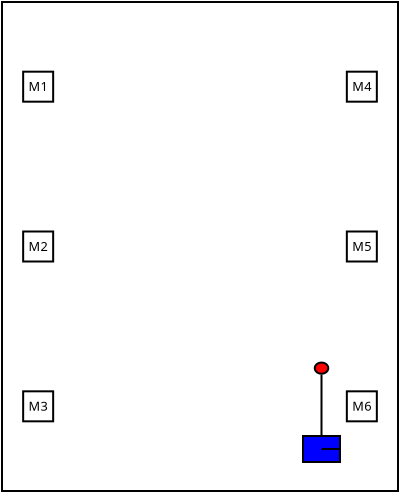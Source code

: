 <?xml version="1.0" encoding="UTF-8"?>
<dia:diagram xmlns:dia="http://www.lysator.liu.se/~alla/dia/">
  <dia:layer name="Background" visible="true" active="true">
    <dia:object type="Standard - Box" version="0" id="O0">
      <dia:attribute name="obj_pos">
        <dia:point val="17.75,4.55"/>
      </dia:attribute>
      <dia:attribute name="obj_bb">
        <dia:rectangle val="17.7,4.5;37.6,29.05"/>
      </dia:attribute>
      <dia:attribute name="elem_corner">
        <dia:point val="17.75,4.55"/>
      </dia:attribute>
      <dia:attribute name="elem_width">
        <dia:real val="19.8"/>
      </dia:attribute>
      <dia:attribute name="elem_height">
        <dia:real val="24.45"/>
      </dia:attribute>
      <dia:attribute name="show_background">
        <dia:boolean val="true"/>
      </dia:attribute>
    </dia:object>
    <dia:group>
      <dia:group>
        <dia:group>
          <dia:object type="Standard - Box" version="0" id="O1">
            <dia:attribute name="obj_pos">
              <dia:point val="18.808,8.034"/>
            </dia:attribute>
            <dia:attribute name="obj_bb">
              <dia:rectangle val="18.758,7.984;20.358,9.584"/>
            </dia:attribute>
            <dia:attribute name="elem_corner">
              <dia:point val="18.808,8.034"/>
            </dia:attribute>
            <dia:attribute name="elem_width">
              <dia:real val="1.5"/>
            </dia:attribute>
            <dia:attribute name="elem_height">
              <dia:real val="1.5"/>
            </dia:attribute>
            <dia:attribute name="show_background">
              <dia:boolean val="true"/>
            </dia:attribute>
          </dia:object>
          <dia:object type="Standard - Text" version="1" id="O2">
            <dia:attribute name="obj_pos">
              <dia:point val="19.078,9.005"/>
            </dia:attribute>
            <dia:attribute name="obj_bb">
              <dia:rectangle val="19.078,8.41;20.038,9.158"/>
            </dia:attribute>
            <dia:attribute name="text">
              <dia:composite type="text">
                <dia:attribute name="string">
                  <dia:string>#M1#</dia:string>
                </dia:attribute>
                <dia:attribute name="font">
                  <dia:font family="sans" style="0" name="Helvetica"/>
                </dia:attribute>
                <dia:attribute name="height">
                  <dia:real val="0.8"/>
                </dia:attribute>
                <dia:attribute name="pos">
                  <dia:point val="19.078,9.005"/>
                </dia:attribute>
                <dia:attribute name="color">
                  <dia:color val="#000000"/>
                </dia:attribute>
                <dia:attribute name="alignment">
                  <dia:enum val="0"/>
                </dia:attribute>
              </dia:composite>
            </dia:attribute>
            <dia:attribute name="valign">
              <dia:enum val="3"/>
            </dia:attribute>
          </dia:object>
        </dia:group>
        <dia:group>
          <dia:object type="Standard - Box" version="0" id="O3">
            <dia:attribute name="obj_pos">
              <dia:point val="34.992,8.034"/>
            </dia:attribute>
            <dia:attribute name="obj_bb">
              <dia:rectangle val="34.942,7.984;36.542,9.584"/>
            </dia:attribute>
            <dia:attribute name="elem_corner">
              <dia:point val="34.992,8.034"/>
            </dia:attribute>
            <dia:attribute name="elem_width">
              <dia:real val="1.5"/>
            </dia:attribute>
            <dia:attribute name="elem_height">
              <dia:real val="1.5"/>
            </dia:attribute>
            <dia:attribute name="show_background">
              <dia:boolean val="true"/>
            </dia:attribute>
          </dia:object>
          <dia:object type="Standard - Text" version="1" id="O4">
            <dia:attribute name="obj_pos">
              <dia:point val="35.262,9.005"/>
            </dia:attribute>
            <dia:attribute name="obj_bb">
              <dia:rectangle val="35.262,8.41;36.222,9.158"/>
            </dia:attribute>
            <dia:attribute name="text">
              <dia:composite type="text">
                <dia:attribute name="string">
                  <dia:string>#M4#</dia:string>
                </dia:attribute>
                <dia:attribute name="font">
                  <dia:font family="sans" style="0" name="Helvetica"/>
                </dia:attribute>
                <dia:attribute name="height">
                  <dia:real val="0.8"/>
                </dia:attribute>
                <dia:attribute name="pos">
                  <dia:point val="35.262,9.005"/>
                </dia:attribute>
                <dia:attribute name="color">
                  <dia:color val="#000000"/>
                </dia:attribute>
                <dia:attribute name="alignment">
                  <dia:enum val="0"/>
                </dia:attribute>
              </dia:composite>
            </dia:attribute>
            <dia:attribute name="valign">
              <dia:enum val="3"/>
            </dia:attribute>
          </dia:object>
        </dia:group>
      </dia:group>
      <dia:group>
        <dia:group>
          <dia:object type="Standard - Box" version="0" id="O5">
            <dia:attribute name="obj_pos">
              <dia:point val="18.808,16.025"/>
            </dia:attribute>
            <dia:attribute name="obj_bb">
              <dia:rectangle val="18.758,15.975;20.358,17.575"/>
            </dia:attribute>
            <dia:attribute name="elem_corner">
              <dia:point val="18.808,16.025"/>
            </dia:attribute>
            <dia:attribute name="elem_width">
              <dia:real val="1.5"/>
            </dia:attribute>
            <dia:attribute name="elem_height">
              <dia:real val="1.5"/>
            </dia:attribute>
            <dia:attribute name="show_background">
              <dia:boolean val="true"/>
            </dia:attribute>
          </dia:object>
          <dia:object type="Standard - Text" version="1" id="O6">
            <dia:attribute name="obj_pos">
              <dia:point val="19.078,16.996"/>
            </dia:attribute>
            <dia:attribute name="obj_bb">
              <dia:rectangle val="19.078,16.401;20.038,17.149"/>
            </dia:attribute>
            <dia:attribute name="text">
              <dia:composite type="text">
                <dia:attribute name="string">
                  <dia:string>#M2#</dia:string>
                </dia:attribute>
                <dia:attribute name="font">
                  <dia:font family="sans" style="0" name="Helvetica"/>
                </dia:attribute>
                <dia:attribute name="height">
                  <dia:real val="0.8"/>
                </dia:attribute>
                <dia:attribute name="pos">
                  <dia:point val="19.078,16.996"/>
                </dia:attribute>
                <dia:attribute name="color">
                  <dia:color val="#000000"/>
                </dia:attribute>
                <dia:attribute name="alignment">
                  <dia:enum val="0"/>
                </dia:attribute>
              </dia:composite>
            </dia:attribute>
            <dia:attribute name="valign">
              <dia:enum val="3"/>
            </dia:attribute>
          </dia:object>
        </dia:group>
        <dia:group>
          <dia:object type="Standard - Box" version="0" id="O7">
            <dia:attribute name="obj_pos">
              <dia:point val="34.992,16.025"/>
            </dia:attribute>
            <dia:attribute name="obj_bb">
              <dia:rectangle val="34.942,15.975;36.542,17.575"/>
            </dia:attribute>
            <dia:attribute name="elem_corner">
              <dia:point val="34.992,16.025"/>
            </dia:attribute>
            <dia:attribute name="elem_width">
              <dia:real val="1.5"/>
            </dia:attribute>
            <dia:attribute name="elem_height">
              <dia:real val="1.5"/>
            </dia:attribute>
            <dia:attribute name="show_background">
              <dia:boolean val="true"/>
            </dia:attribute>
          </dia:object>
          <dia:object type="Standard - Text" version="1" id="O8">
            <dia:attribute name="obj_pos">
              <dia:point val="35.262,16.996"/>
            </dia:attribute>
            <dia:attribute name="obj_bb">
              <dia:rectangle val="35.262,16.401;36.222,17.149"/>
            </dia:attribute>
            <dia:attribute name="text">
              <dia:composite type="text">
                <dia:attribute name="string">
                  <dia:string>#M5#</dia:string>
                </dia:attribute>
                <dia:attribute name="font">
                  <dia:font family="sans" style="0" name="Helvetica"/>
                </dia:attribute>
                <dia:attribute name="height">
                  <dia:real val="0.8"/>
                </dia:attribute>
                <dia:attribute name="pos">
                  <dia:point val="35.262,16.996"/>
                </dia:attribute>
                <dia:attribute name="color">
                  <dia:color val="#000000"/>
                </dia:attribute>
                <dia:attribute name="alignment">
                  <dia:enum val="0"/>
                </dia:attribute>
              </dia:composite>
            </dia:attribute>
            <dia:attribute name="valign">
              <dia:enum val="3"/>
            </dia:attribute>
          </dia:object>
        </dia:group>
      </dia:group>
      <dia:group>
        <dia:group>
          <dia:object type="Standard - Box" version="0" id="O9">
            <dia:attribute name="obj_pos">
              <dia:point val="18.808,24.016"/>
            </dia:attribute>
            <dia:attribute name="obj_bb">
              <dia:rectangle val="18.758,23.966;20.358,25.566"/>
            </dia:attribute>
            <dia:attribute name="elem_corner">
              <dia:point val="18.808,24.016"/>
            </dia:attribute>
            <dia:attribute name="elem_width">
              <dia:real val="1.5"/>
            </dia:attribute>
            <dia:attribute name="elem_height">
              <dia:real val="1.5"/>
            </dia:attribute>
            <dia:attribute name="show_background">
              <dia:boolean val="true"/>
            </dia:attribute>
          </dia:object>
          <dia:object type="Standard - Text" version="1" id="O10">
            <dia:attribute name="obj_pos">
              <dia:point val="19.078,24.988"/>
            </dia:attribute>
            <dia:attribute name="obj_bb">
              <dia:rectangle val="19.078,24.392;20.038,25.14"/>
            </dia:attribute>
            <dia:attribute name="text">
              <dia:composite type="text">
                <dia:attribute name="string">
                  <dia:string>#M3#</dia:string>
                </dia:attribute>
                <dia:attribute name="font">
                  <dia:font family="sans" style="0" name="Helvetica"/>
                </dia:attribute>
                <dia:attribute name="height">
                  <dia:real val="0.8"/>
                </dia:attribute>
                <dia:attribute name="pos">
                  <dia:point val="19.078,24.988"/>
                </dia:attribute>
                <dia:attribute name="color">
                  <dia:color val="#000000"/>
                </dia:attribute>
                <dia:attribute name="alignment">
                  <dia:enum val="0"/>
                </dia:attribute>
              </dia:composite>
            </dia:attribute>
            <dia:attribute name="valign">
              <dia:enum val="3"/>
            </dia:attribute>
          </dia:object>
        </dia:group>
        <dia:group>
          <dia:object type="Standard - Box" version="0" id="O11">
            <dia:attribute name="obj_pos">
              <dia:point val="34.992,24.016"/>
            </dia:attribute>
            <dia:attribute name="obj_bb">
              <dia:rectangle val="34.942,23.966;36.542,25.566"/>
            </dia:attribute>
            <dia:attribute name="elem_corner">
              <dia:point val="34.992,24.016"/>
            </dia:attribute>
            <dia:attribute name="elem_width">
              <dia:real val="1.5"/>
            </dia:attribute>
            <dia:attribute name="elem_height">
              <dia:real val="1.5"/>
            </dia:attribute>
            <dia:attribute name="show_background">
              <dia:boolean val="true"/>
            </dia:attribute>
          </dia:object>
          <dia:object type="Standard - Text" version="1" id="O12">
            <dia:attribute name="obj_pos">
              <dia:point val="35.262,24.988"/>
            </dia:attribute>
            <dia:attribute name="obj_bb">
              <dia:rectangle val="35.262,24.392;36.222,25.14"/>
            </dia:attribute>
            <dia:attribute name="text">
              <dia:composite type="text">
                <dia:attribute name="string">
                  <dia:string>#M6#</dia:string>
                </dia:attribute>
                <dia:attribute name="font">
                  <dia:font family="sans" style="0" name="Helvetica"/>
                </dia:attribute>
                <dia:attribute name="height">
                  <dia:real val="0.8"/>
                </dia:attribute>
                <dia:attribute name="pos">
                  <dia:point val="35.262,24.988"/>
                </dia:attribute>
                <dia:attribute name="color">
                  <dia:color val="#000000"/>
                </dia:attribute>
                <dia:attribute name="alignment">
                  <dia:enum val="0"/>
                </dia:attribute>
              </dia:composite>
            </dia:attribute>
            <dia:attribute name="valign">
              <dia:enum val="3"/>
            </dia:attribute>
          </dia:object>
        </dia:group>
      </dia:group>
    </dia:group>
    <dia:object type="Standard - Box" version="0" id="O13">
      <dia:attribute name="obj_pos">
        <dia:point val="32.8,26.25"/>
      </dia:attribute>
      <dia:attribute name="obj_bb">
        <dia:rectangle val="32.75,26.2;34.7,27.6"/>
      </dia:attribute>
      <dia:attribute name="elem_corner">
        <dia:point val="32.8,26.25"/>
      </dia:attribute>
      <dia:attribute name="elem_width">
        <dia:real val="1.85"/>
      </dia:attribute>
      <dia:attribute name="elem_height">
        <dia:real val="1.3"/>
      </dia:attribute>
      <dia:attribute name="inner_color">
        <dia:color val="#0000ff"/>
      </dia:attribute>
      <dia:attribute name="show_background">
        <dia:boolean val="true"/>
      </dia:attribute>
    </dia:object>
    <dia:object type="Standard - Line" version="0" id="O14">
      <dia:attribute name="obj_pos">
        <dia:point val="34.6,26.9"/>
      </dia:attribute>
      <dia:attribute name="obj_bb">
        <dia:rectangle val="33.675,26.85;34.65,26.95"/>
      </dia:attribute>
      <dia:attribute name="conn_endpoints">
        <dia:point val="34.6,26.9"/>
        <dia:point val="33.725,26.9"/>
      </dia:attribute>
      <dia:attribute name="numcp">
        <dia:int val="1"/>
      </dia:attribute>
      <dia:connections>
        <dia:connection handle="0" to="O13" connection="3"/>
        <dia:connection handle="1" to="O13" connection="8"/>
      </dia:connections>
    </dia:object>
    <dia:object type="Standard - PolyLine" version="0" id="O15">
      <dia:attribute name="obj_pos">
        <dia:point val="27.65,16.775"/>
      </dia:attribute>
      <dia:attribute name="obj_bb">
        <dia:rectangle val="27.65,16.775;27.65,16.775"/>
      </dia:attribute>
      <dia:attribute name="poly_points">
        <dia:point val="27.65,16.775"/>
        <dia:point val="27.65,16.775"/>
      </dia:attribute>
      <dia:connections>
        <dia:connection handle="0" to="O0" connection="8"/>
        <dia:connection handle="1" to="O0" connection="8"/>
      </dia:connections>
    </dia:object>
    <dia:object type="Standard - PolyLine" version="0" id="O16">
      <dia:attribute name="obj_pos">
        <dia:point val="27.65,16.775"/>
      </dia:attribute>
      <dia:attribute name="obj_bb">
        <dia:rectangle val="27.65,16.775;27.65,16.775"/>
      </dia:attribute>
      <dia:attribute name="poly_points">
        <dia:point val="27.65,16.775"/>
        <dia:point val="27.65,16.775"/>
      </dia:attribute>
      <dia:connections>
        <dia:connection handle="0" to="O0" connection="8"/>
        <dia:connection handle="1" to="O0" connection="8"/>
      </dia:connections>
    </dia:object>
    <dia:object type="Standard - Line" version="0" id="O17">
      <dia:attribute name="obj_pos">
        <dia:point val="33.725,26.2"/>
      </dia:attribute>
      <dia:attribute name="obj_bb">
        <dia:rectangle val="33.675,23.138;33.775,26.25"/>
      </dia:attribute>
      <dia:attribute name="conn_endpoints">
        <dia:point val="33.725,26.2"/>
        <dia:point val="33.725,23.188"/>
      </dia:attribute>
      <dia:attribute name="numcp">
        <dia:int val="1"/>
      </dia:attribute>
      <dia:connections>
        <dia:connection handle="0" to="O13" connection="8"/>
        <dia:connection handle="1" to="O18" connection="8"/>
      </dia:connections>
    </dia:object>
    <dia:object type="Standard - Ellipse" version="0" id="O18">
      <dia:attribute name="obj_pos">
        <dia:point val="33.388,22.578"/>
      </dia:attribute>
      <dia:attribute name="obj_bb">
        <dia:rectangle val="33.337,22.528;34.112,23.188"/>
      </dia:attribute>
      <dia:attribute name="elem_corner">
        <dia:point val="33.388,22.578"/>
      </dia:attribute>
      <dia:attribute name="elem_width">
        <dia:real val="0.675"/>
      </dia:attribute>
      <dia:attribute name="elem_height">
        <dia:real val="0.559"/>
      </dia:attribute>
      <dia:attribute name="inner_color">
        <dia:color val="#ff0000"/>
      </dia:attribute>
    </dia:object>
  </dia:layer>
</dia:diagram>

